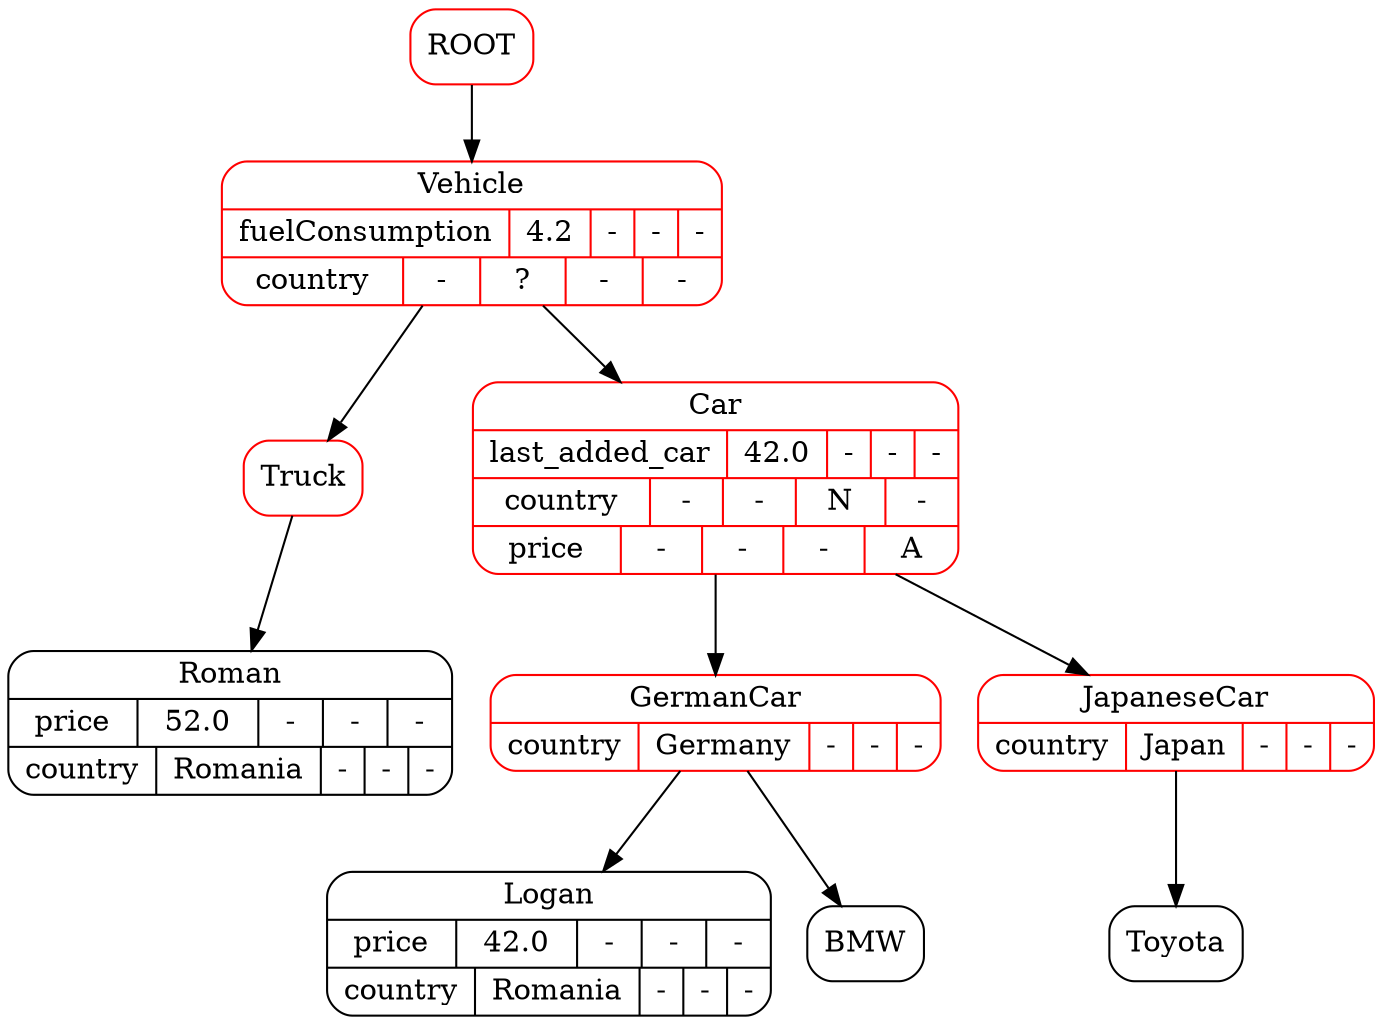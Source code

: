 digraph frame {
	node [shape="Mrecord"];
	"Vehicle" [
		color = red,
		label = "{Vehicle|\
{fuelConsumption|4.2|-|-|-}|\
{country|-|?|-|-}}"];

	"Vehicle" -> "Truck";
	"Vehicle" -> "Car";
	"Roman" [
		color = black,
		label = "{Roman|\
{price|52.0|-|-|-}|\
{country|Romania|-|-|-}}"];

	"Car" [
		color = red,
		label = "{Car|\
{last_added_car|42.0|-|-|-}|\
{country|-|-|N|-}|\
{price|-|-|-|A}}"];

	"Car" -> "GermanCar";
	"Car" -> "JapaneseCar";
	"Logan" [
		color = black,
		label = "{Logan|\
{price|42.0|-|-|-}|\
{country|Romania|-|-|-}}"];

	"GermanCar" [
		color = red,
		label = "{GermanCar|\
{country|Germany|-|-|-}}"];

	"GermanCar" -> "Logan";
	"GermanCar" -> "BMW";
	"JapaneseCar" [
		color = red,
		label = "{JapaneseCar|\
{country|Japan|-|-|-}}"];

	"JapaneseCar" -> "Toyota";
	"Truck" [
		color = red,
		label = "{Truck}"];

	"Truck" -> "Roman";
	"BMW" [
		color = black,
		label = "{BMW}"];

	"Toyota" [
		color = black,
		label = "{Toyota}"];

	"ROOT" [
		color = red,
		label = "{ROOT}"];

	"ROOT" -> "Vehicle";

}
